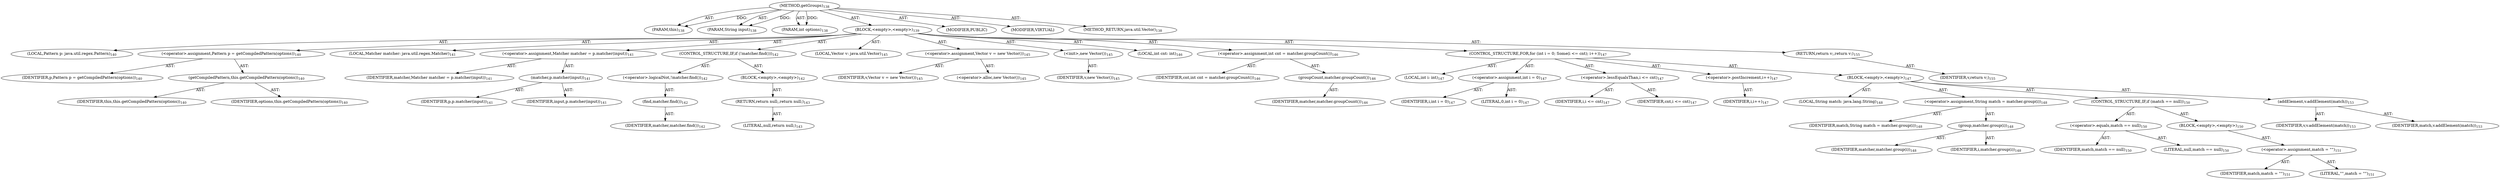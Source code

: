 digraph "getGroups" {  
"111669149703" [label = <(METHOD,getGroups)<SUB>138</SUB>> ]
"115964116997" [label = <(PARAM,this)<SUB>138</SUB>> ]
"115964117006" [label = <(PARAM,String input)<SUB>138</SUB>> ]
"115964117007" [label = <(PARAM,int options)<SUB>138</SUB>> ]
"25769803789" [label = <(BLOCK,&lt;empty&gt;,&lt;empty&gt;)<SUB>139</SUB>> ]
"94489280517" [label = <(LOCAL,Pattern p: java.util.regex.Pattern)<SUB>140</SUB>> ]
"30064771094" [label = <(&lt;operator&gt;.assignment,Pattern p = getCompiledPattern(options))<SUB>140</SUB>> ]
"68719476767" [label = <(IDENTIFIER,p,Pattern p = getCompiledPattern(options))<SUB>140</SUB>> ]
"30064771095" [label = <(getCompiledPattern,this.getCompiledPattern(options))<SUB>140</SUB>> ]
"68719476742" [label = <(IDENTIFIER,this,this.getCompiledPattern(options))<SUB>140</SUB>> ]
"68719476768" [label = <(IDENTIFIER,options,this.getCompiledPattern(options))<SUB>140</SUB>> ]
"94489280518" [label = <(LOCAL,Matcher matcher: java.util.regex.Matcher)<SUB>141</SUB>> ]
"30064771096" [label = <(&lt;operator&gt;.assignment,Matcher matcher = p.matcher(input))<SUB>141</SUB>> ]
"68719476769" [label = <(IDENTIFIER,matcher,Matcher matcher = p.matcher(input))<SUB>141</SUB>> ]
"30064771097" [label = <(matcher,p.matcher(input))<SUB>141</SUB>> ]
"68719476770" [label = <(IDENTIFIER,p,p.matcher(input))<SUB>141</SUB>> ]
"68719476771" [label = <(IDENTIFIER,input,p.matcher(input))<SUB>141</SUB>> ]
"47244640260" [label = <(CONTROL_STRUCTURE,IF,if (!matcher.find()))<SUB>142</SUB>> ]
"30064771098" [label = <(&lt;operator&gt;.logicalNot,!matcher.find())<SUB>142</SUB>> ]
"30064771099" [label = <(find,matcher.find())<SUB>142</SUB>> ]
"68719476772" [label = <(IDENTIFIER,matcher,matcher.find())<SUB>142</SUB>> ]
"25769803790" [label = <(BLOCK,&lt;empty&gt;,&lt;empty&gt;)<SUB>142</SUB>> ]
"146028888069" [label = <(RETURN,return null;,return null;)<SUB>143</SUB>> ]
"90194313216" [label = <(LITERAL,null,return null;)<SUB>143</SUB>> ]
"94489280519" [label = <(LOCAL,Vector v: java.util.Vector)<SUB>145</SUB>> ]
"30064771100" [label = <(&lt;operator&gt;.assignment,Vector v = new Vector())<SUB>145</SUB>> ]
"68719476773" [label = <(IDENTIFIER,v,Vector v = new Vector())<SUB>145</SUB>> ]
"30064771101" [label = <(&lt;operator&gt;.alloc,new Vector())<SUB>145</SUB>> ]
"30064771102" [label = <(&lt;init&gt;,new Vector())<SUB>145</SUB>> ]
"68719476774" [label = <(IDENTIFIER,v,new Vector())<SUB>145</SUB>> ]
"94489280520" [label = <(LOCAL,int cnt: int)<SUB>146</SUB>> ]
"30064771103" [label = <(&lt;operator&gt;.assignment,int cnt = matcher.groupCount())<SUB>146</SUB>> ]
"68719476775" [label = <(IDENTIFIER,cnt,int cnt = matcher.groupCount())<SUB>146</SUB>> ]
"30064771104" [label = <(groupCount,matcher.groupCount())<SUB>146</SUB>> ]
"68719476776" [label = <(IDENTIFIER,matcher,matcher.groupCount())<SUB>146</SUB>> ]
"47244640261" [label = <(CONTROL_STRUCTURE,FOR,for (int i = 0; Some(i &lt;= cnt); i++))<SUB>147</SUB>> ]
"94489280521" [label = <(LOCAL,int i: int)<SUB>147</SUB>> ]
"30064771105" [label = <(&lt;operator&gt;.assignment,int i = 0)<SUB>147</SUB>> ]
"68719476777" [label = <(IDENTIFIER,i,int i = 0)<SUB>147</SUB>> ]
"90194313217" [label = <(LITERAL,0,int i = 0)<SUB>147</SUB>> ]
"30064771106" [label = <(&lt;operator&gt;.lessEqualsThan,i &lt;= cnt)<SUB>147</SUB>> ]
"68719476778" [label = <(IDENTIFIER,i,i &lt;= cnt)<SUB>147</SUB>> ]
"68719476779" [label = <(IDENTIFIER,cnt,i &lt;= cnt)<SUB>147</SUB>> ]
"30064771107" [label = <(&lt;operator&gt;.postIncrement,i++)<SUB>147</SUB>> ]
"68719476780" [label = <(IDENTIFIER,i,i++)<SUB>147</SUB>> ]
"25769803791" [label = <(BLOCK,&lt;empty&gt;,&lt;empty&gt;)<SUB>147</SUB>> ]
"94489280522" [label = <(LOCAL,String match: java.lang.String)<SUB>148</SUB>> ]
"30064771108" [label = <(&lt;operator&gt;.assignment,String match = matcher.group(i))<SUB>148</SUB>> ]
"68719476781" [label = <(IDENTIFIER,match,String match = matcher.group(i))<SUB>148</SUB>> ]
"30064771109" [label = <(group,matcher.group(i))<SUB>148</SUB>> ]
"68719476782" [label = <(IDENTIFIER,matcher,matcher.group(i))<SUB>148</SUB>> ]
"68719476783" [label = <(IDENTIFIER,i,matcher.group(i))<SUB>148</SUB>> ]
"47244640262" [label = <(CONTROL_STRUCTURE,IF,if (match == null))<SUB>150</SUB>> ]
"30064771110" [label = <(&lt;operator&gt;.equals,match == null)<SUB>150</SUB>> ]
"68719476784" [label = <(IDENTIFIER,match,match == null)<SUB>150</SUB>> ]
"90194313218" [label = <(LITERAL,null,match == null)<SUB>150</SUB>> ]
"25769803792" [label = <(BLOCK,&lt;empty&gt;,&lt;empty&gt;)<SUB>150</SUB>> ]
"30064771111" [label = <(&lt;operator&gt;.assignment,match = &quot;&quot;)<SUB>151</SUB>> ]
"68719476785" [label = <(IDENTIFIER,match,match = &quot;&quot;)<SUB>151</SUB>> ]
"90194313219" [label = <(LITERAL,&quot;&quot;,match = &quot;&quot;)<SUB>151</SUB>> ]
"30064771112" [label = <(addElement,v.addElement(match))<SUB>153</SUB>> ]
"68719476786" [label = <(IDENTIFIER,v,v.addElement(match))<SUB>153</SUB>> ]
"68719476787" [label = <(IDENTIFIER,match,v.addElement(match))<SUB>153</SUB>> ]
"146028888070" [label = <(RETURN,return v;,return v;)<SUB>155</SUB>> ]
"68719476788" [label = <(IDENTIFIER,v,return v;)<SUB>155</SUB>> ]
"133143986191" [label = <(MODIFIER,PUBLIC)> ]
"133143986192" [label = <(MODIFIER,VIRTUAL)> ]
"128849018887" [label = <(METHOD_RETURN,java.util.Vector)<SUB>138</SUB>> ]
  "111669149703" -> "115964116997"  [ label = "AST: "] 
  "111669149703" -> "115964117006"  [ label = "AST: "] 
  "111669149703" -> "115964117007"  [ label = "AST: "] 
  "111669149703" -> "25769803789"  [ label = "AST: "] 
  "111669149703" -> "133143986191"  [ label = "AST: "] 
  "111669149703" -> "133143986192"  [ label = "AST: "] 
  "111669149703" -> "128849018887"  [ label = "AST: "] 
  "25769803789" -> "94489280517"  [ label = "AST: "] 
  "25769803789" -> "30064771094"  [ label = "AST: "] 
  "25769803789" -> "94489280518"  [ label = "AST: "] 
  "25769803789" -> "30064771096"  [ label = "AST: "] 
  "25769803789" -> "47244640260"  [ label = "AST: "] 
  "25769803789" -> "94489280519"  [ label = "AST: "] 
  "25769803789" -> "30064771100"  [ label = "AST: "] 
  "25769803789" -> "30064771102"  [ label = "AST: "] 
  "25769803789" -> "94489280520"  [ label = "AST: "] 
  "25769803789" -> "30064771103"  [ label = "AST: "] 
  "25769803789" -> "47244640261"  [ label = "AST: "] 
  "25769803789" -> "146028888070"  [ label = "AST: "] 
  "30064771094" -> "68719476767"  [ label = "AST: "] 
  "30064771094" -> "30064771095"  [ label = "AST: "] 
  "30064771095" -> "68719476742"  [ label = "AST: "] 
  "30064771095" -> "68719476768"  [ label = "AST: "] 
  "30064771096" -> "68719476769"  [ label = "AST: "] 
  "30064771096" -> "30064771097"  [ label = "AST: "] 
  "30064771097" -> "68719476770"  [ label = "AST: "] 
  "30064771097" -> "68719476771"  [ label = "AST: "] 
  "47244640260" -> "30064771098"  [ label = "AST: "] 
  "47244640260" -> "25769803790"  [ label = "AST: "] 
  "30064771098" -> "30064771099"  [ label = "AST: "] 
  "30064771099" -> "68719476772"  [ label = "AST: "] 
  "25769803790" -> "146028888069"  [ label = "AST: "] 
  "146028888069" -> "90194313216"  [ label = "AST: "] 
  "30064771100" -> "68719476773"  [ label = "AST: "] 
  "30064771100" -> "30064771101"  [ label = "AST: "] 
  "30064771102" -> "68719476774"  [ label = "AST: "] 
  "30064771103" -> "68719476775"  [ label = "AST: "] 
  "30064771103" -> "30064771104"  [ label = "AST: "] 
  "30064771104" -> "68719476776"  [ label = "AST: "] 
  "47244640261" -> "94489280521"  [ label = "AST: "] 
  "47244640261" -> "30064771105"  [ label = "AST: "] 
  "47244640261" -> "30064771106"  [ label = "AST: "] 
  "47244640261" -> "30064771107"  [ label = "AST: "] 
  "47244640261" -> "25769803791"  [ label = "AST: "] 
  "30064771105" -> "68719476777"  [ label = "AST: "] 
  "30064771105" -> "90194313217"  [ label = "AST: "] 
  "30064771106" -> "68719476778"  [ label = "AST: "] 
  "30064771106" -> "68719476779"  [ label = "AST: "] 
  "30064771107" -> "68719476780"  [ label = "AST: "] 
  "25769803791" -> "94489280522"  [ label = "AST: "] 
  "25769803791" -> "30064771108"  [ label = "AST: "] 
  "25769803791" -> "47244640262"  [ label = "AST: "] 
  "25769803791" -> "30064771112"  [ label = "AST: "] 
  "30064771108" -> "68719476781"  [ label = "AST: "] 
  "30064771108" -> "30064771109"  [ label = "AST: "] 
  "30064771109" -> "68719476782"  [ label = "AST: "] 
  "30064771109" -> "68719476783"  [ label = "AST: "] 
  "47244640262" -> "30064771110"  [ label = "AST: "] 
  "47244640262" -> "25769803792"  [ label = "AST: "] 
  "30064771110" -> "68719476784"  [ label = "AST: "] 
  "30064771110" -> "90194313218"  [ label = "AST: "] 
  "25769803792" -> "30064771111"  [ label = "AST: "] 
  "30064771111" -> "68719476785"  [ label = "AST: "] 
  "30064771111" -> "90194313219"  [ label = "AST: "] 
  "30064771112" -> "68719476786"  [ label = "AST: "] 
  "30064771112" -> "68719476787"  [ label = "AST: "] 
  "146028888070" -> "68719476788"  [ label = "AST: "] 
  "111669149703" -> "115964116997"  [ label = "DDG: "] 
  "111669149703" -> "115964117006"  [ label = "DDG: "] 
  "111669149703" -> "115964117007"  [ label = "DDG: "] 
}
